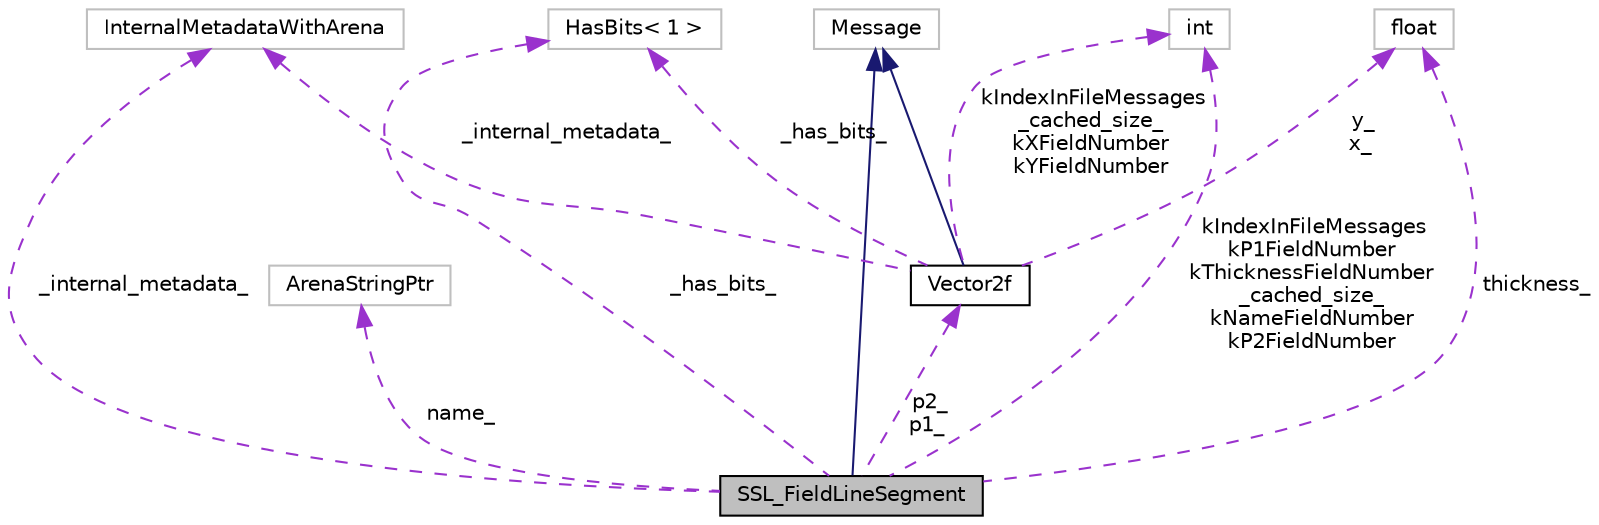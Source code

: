 digraph "SSL_FieldLineSegment"
{
 // INTERACTIVE_SVG=YES
  edge [fontname="Helvetica",fontsize="10",labelfontname="Helvetica",labelfontsize="10"];
  node [fontname="Helvetica",fontsize="10",shape=record];
  Node1 [label="SSL_FieldLineSegment",height=0.2,width=0.4,color="black", fillcolor="grey75", style="filled", fontcolor="black"];
  Node2 -> Node1 [dir="back",color="midnightblue",fontsize="10",style="solid",fontname="Helvetica"];
  Node2 [label="Message",height=0.2,width=0.4,color="grey75", fillcolor="white", style="filled"];
  Node3 -> Node1 [dir="back",color="darkorchid3",fontsize="10",style="dashed",label=" name_" ,fontname="Helvetica"];
  Node3 [label="ArenaStringPtr",height=0.2,width=0.4,color="grey75", fillcolor="white", style="filled"];
  Node4 -> Node1 [dir="back",color="darkorchid3",fontsize="10",style="dashed",label=" _has_bits_" ,fontname="Helvetica"];
  Node4 [label="HasBits\< 1 \>",height=0.2,width=0.4,color="grey75", fillcolor="white", style="filled"];
  Node5 -> Node1 [dir="back",color="darkorchid3",fontsize="10",style="dashed",label=" _internal_metadata_" ,fontname="Helvetica"];
  Node5 [label="InternalMetadataWithArena",height=0.2,width=0.4,color="grey75", fillcolor="white", style="filled"];
  Node6 -> Node1 [dir="back",color="darkorchid3",fontsize="10",style="dashed",label=" thickness_" ,fontname="Helvetica"];
  Node6 [label="float",height=0.2,width=0.4,color="grey75", fillcolor="white", style="filled"];
  Node7 -> Node1 [dir="back",color="darkorchid3",fontsize="10",style="dashed",label=" p2_\np1_" ,fontname="Helvetica"];
  Node7 [label="Vector2f",height=0.2,width=0.4,color="black", fillcolor="white", style="filled",URL="$da/dc2/class_vector2f.html"];
  Node2 -> Node7 [dir="back",color="midnightblue",fontsize="10",style="solid",fontname="Helvetica"];
  Node4 -> Node7 [dir="back",color="darkorchid3",fontsize="10",style="dashed",label=" _has_bits_" ,fontname="Helvetica"];
  Node5 -> Node7 [dir="back",color="darkorchid3",fontsize="10",style="dashed",label=" _internal_metadata_" ,fontname="Helvetica"];
  Node6 -> Node7 [dir="back",color="darkorchid3",fontsize="10",style="dashed",label=" y_\nx_" ,fontname="Helvetica"];
  Node8 -> Node7 [dir="back",color="darkorchid3",fontsize="10",style="dashed",label=" kIndexInFileMessages\n_cached_size_\nkXFieldNumber\nkYFieldNumber" ,fontname="Helvetica"];
  Node8 [label="int",height=0.2,width=0.4,color="grey75", fillcolor="white", style="filled"];
  Node8 -> Node1 [dir="back",color="darkorchid3",fontsize="10",style="dashed",label=" kIndexInFileMessages\nkP1FieldNumber\nkThicknessFieldNumber\n_cached_size_\nkNameFieldNumber\nkP2FieldNumber" ,fontname="Helvetica"];
}
